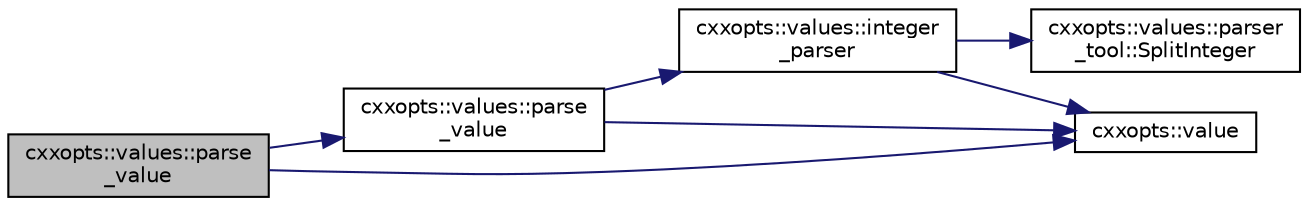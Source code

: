 digraph "cxxopts::values::parse_value"
{
 // LATEX_PDF_SIZE
  edge [fontname="Helvetica",fontsize="10",labelfontname="Helvetica",labelfontsize="10"];
  node [fontname="Helvetica",fontsize="10",shape=record];
  rankdir="LR";
  Node1 [label="cxxopts::values::parse\l_value",height=0.2,width=0.4,color="black", fillcolor="grey75", style="filled", fontcolor="black",tooltip=" "];
  Node1 -> Node2 [color="midnightblue",fontsize="10",style="solid",fontname="Helvetica"];
  Node2 [label="cxxopts::values::parse\l_value",height=0.2,width=0.4,color="black", fillcolor="white", style="filled",URL="$namespacecxxopts_1_1values.html#a9782d53713f30ced7138719bd966db2b",tooltip=" "];
  Node2 -> Node3 [color="midnightblue",fontsize="10",style="solid",fontname="Helvetica"];
  Node3 [label="cxxopts::values::integer\l_parser",height=0.2,width=0.4,color="black", fillcolor="white", style="filled",URL="$namespacecxxopts_1_1values.html#a2e205dc91741b7dde43b825da60c9f4c",tooltip=" "];
  Node3 -> Node4 [color="midnightblue",fontsize="10",style="solid",fontname="Helvetica"];
  Node4 [label="cxxopts::values::parser\l_tool::SplitInteger",height=0.2,width=0.4,color="black", fillcolor="white", style="filled",URL="$namespacecxxopts_1_1values_1_1parser__tool.html#a7912e06f8258eb2a618ba94a7ede46d4",tooltip=" "];
  Node3 -> Node5 [color="midnightblue",fontsize="10",style="solid",fontname="Helvetica"];
  Node5 [label="cxxopts::value",height=0.2,width=0.4,color="black", fillcolor="white", style="filled",URL="$namespacecxxopts.html#a6b58e451713ebbf12866c1cd8e0a66ab",tooltip=" "];
  Node2 -> Node5 [color="midnightblue",fontsize="10",style="solid",fontname="Helvetica"];
  Node1 -> Node5 [color="midnightblue",fontsize="10",style="solid",fontname="Helvetica"];
}
